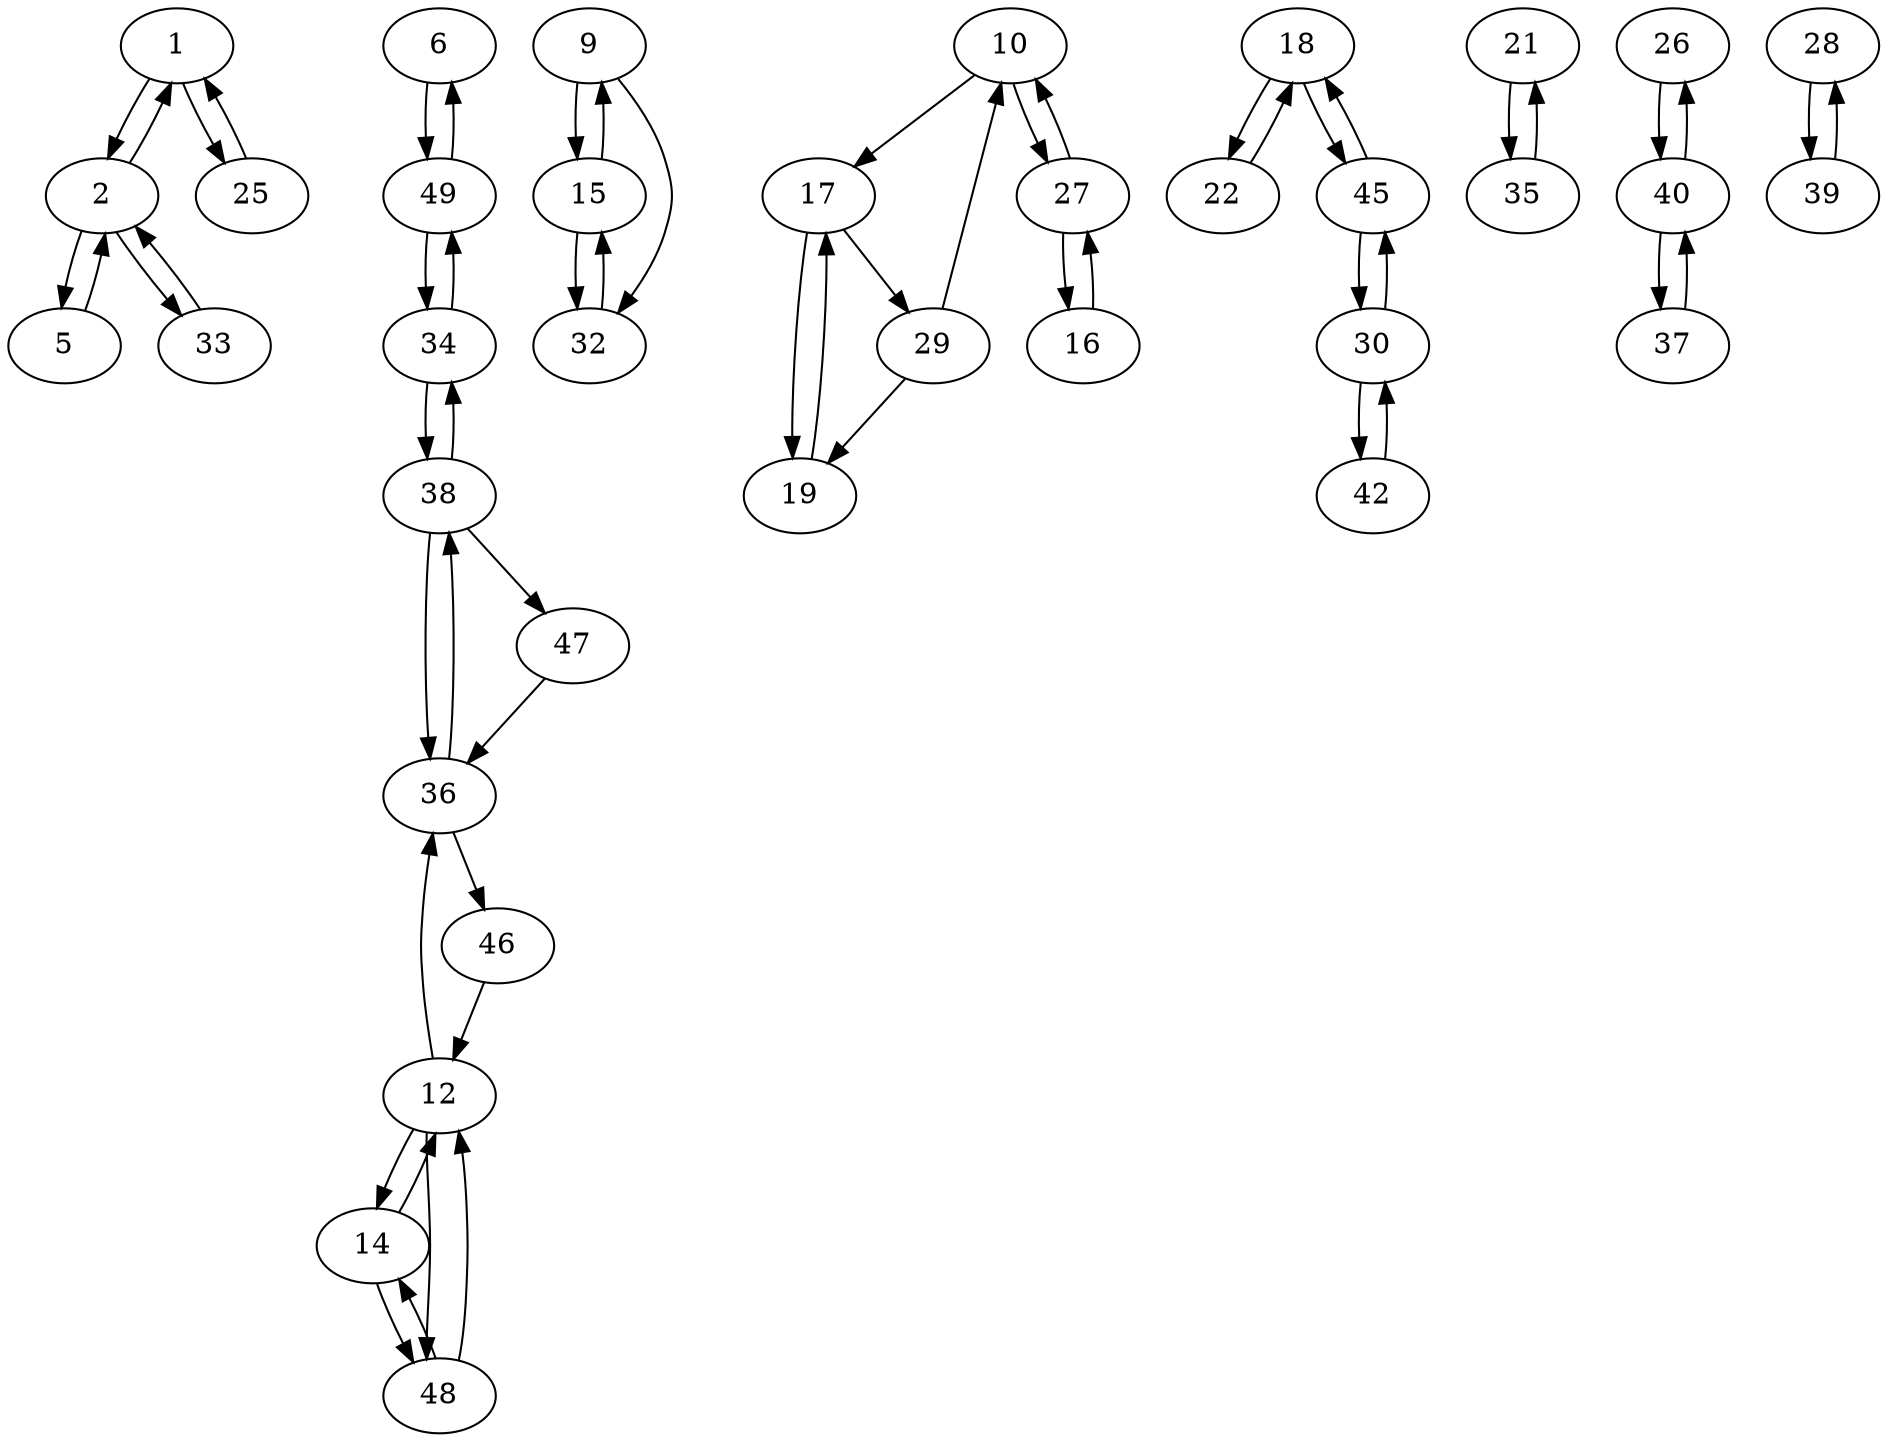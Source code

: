 digraph G {
  1 -> 2;
  1 -> 25;
  2 -> 1;
  2 -> 5;
  2 -> 33;
  5 -> 2;
  6 -> 49;
  9 -> 15;
  9 -> 32;
  10 -> 17;
  10 -> 27;
  12 -> 14;
  12 -> 36;
  12 -> 48;
  14 -> 12;
  14 -> 48;
  15 -> 9;
  15 -> 32;
  16 -> 27;
  17 -> 19;
  17 -> 29;
  18 -> 22;
  18 -> 45;
  19 -> 17;
  21 -> 35;
  22 -> 18;
  25 -> 1;
  26 -> 40;
  27 -> 10;
  27 -> 16;
  28 -> 39;
  29 -> 10;
  29 -> 19;
  30 -> 42;
  30 -> 45;
  32 -> 15;
  33 -> 2;
  34 -> 38;
  34 -> 49;
  35 -> 21;
  36 -> 38;
  36 -> 46;
  37 -> 40;
  38 -> 34;
  38 -> 36;
  38 -> 47;
  39 -> 28;
  40 -> 26;
  40 -> 37;
  42 -> 30;
  45 -> 18;
  45 -> 30;
  46 -> 12;
  47 -> 36;
  48 -> 12;
  48 -> 14;
  49 -> 6;
  49 -> 34;
}